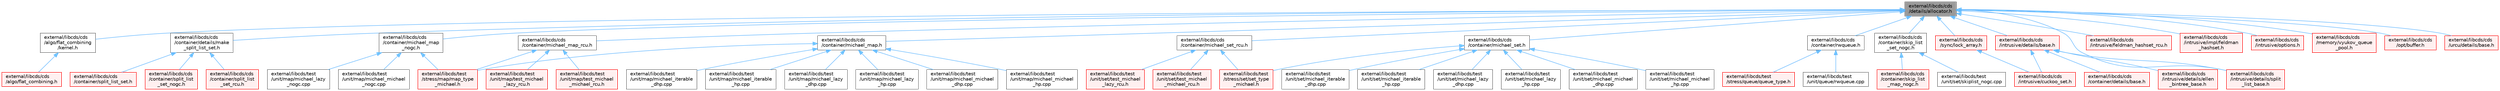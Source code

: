 digraph "external/libcds/cds/details/allocator.h"
{
 // LATEX_PDF_SIZE
  bgcolor="transparent";
  edge [fontname=Helvetica,fontsize=10,labelfontname=Helvetica,labelfontsize=10];
  node [fontname=Helvetica,fontsize=10,shape=box,height=0.2,width=0.4];
  Node1 [id="Node000001",label="external/libcds/cds\l/details/allocator.h",height=0.2,width=0.4,color="gray40", fillcolor="grey60", style="filled", fontcolor="black",tooltip=" "];
  Node1 -> Node2 [id="edge55_Node000001_Node000002",dir="back",color="steelblue1",style="solid",tooltip=" "];
  Node2 [id="Node000002",label="external/libcds/cds\l/algo/flat_combining\l/kernel.h",height=0.2,width=0.4,color="grey40", fillcolor="white", style="filled",URL="$libcds_2cds_2algo_2flat__combining_2kernel_8h.html",tooltip=" "];
  Node2 -> Node3 [id="edge56_Node000002_Node000003",dir="back",color="steelblue1",style="solid",tooltip=" "];
  Node3 [id="Node000003",label="external/libcds/cds\l/algo/flat_combining.h",height=0.2,width=0.4,color="red", fillcolor="#FFF0F0", style="filled",URL="$flat__combining_8h.html",tooltip=" "];
  Node1 -> Node40 [id="edge57_Node000001_Node000040",dir="back",color="steelblue1",style="solid",tooltip=" "];
  Node40 [id="Node000040",label="external/libcds/cds\l/container/details/make\l_split_list_set.h",height=0.2,width=0.4,color="grey40", fillcolor="white", style="filled",URL="$make__split__list__set_8h.html",tooltip=" "];
  Node40 -> Node41 [id="edge58_Node000040_Node000041",dir="back",color="steelblue1",style="solid",tooltip=" "];
  Node41 [id="Node000041",label="external/libcds/cds\l/container/split_list_set.h",height=0.2,width=0.4,color="red", fillcolor="#FFF0F0", style="filled",URL="$split__list__set_8h.html",tooltip=" "];
  Node40 -> Node74 [id="edge59_Node000040_Node000074",dir="back",color="steelblue1",style="solid",tooltip=" "];
  Node74 [id="Node000074",label="external/libcds/cds\l/container/split_list\l_set_nogc.h",height=0.2,width=0.4,color="red", fillcolor="#FFF0F0", style="filled",URL="$split__list__set__nogc_8h.html",tooltip=" "];
  Node40 -> Node80 [id="edge60_Node000040_Node000080",dir="back",color="steelblue1",style="solid",tooltip=" "];
  Node80 [id="Node000080",label="external/libcds/cds\l/container/split_list\l_set_rcu.h",height=0.2,width=0.4,color="red", fillcolor="#FFF0F0", style="filled",URL="$split__list__set__rcu_8h.html",tooltip=" "];
  Node1 -> Node98 [id="edge61_Node000001_Node000098",dir="back",color="steelblue1",style="solid",tooltip=" "];
  Node98 [id="Node000098",label="external/libcds/cds\l/container/michael_map.h",height=0.2,width=0.4,color="grey40", fillcolor="white", style="filled",URL="$michael__map_8h.html",tooltip=" "];
  Node98 -> Node99 [id="edge62_Node000098_Node000099",dir="back",color="steelblue1",style="solid",tooltip=" "];
  Node99 [id="Node000099",label="external/libcds/test\l/stress/map/map_type\l_michael.h",height=0.2,width=0.4,color="red", fillcolor="#FFF0F0", style="filled",URL="$map__type__michael_8h.html",tooltip=" "];
  Node98 -> Node109 [id="edge63_Node000098_Node000109",dir="back",color="steelblue1",style="solid",tooltip=" "];
  Node109 [id="Node000109",label="external/libcds/test\l/unit/map/michael_iterable\l_dhp.cpp",height=0.2,width=0.4,color="grey40", fillcolor="white", style="filled",URL="$map_2michael__iterable__dhp_8cpp.html",tooltip=" "];
  Node98 -> Node110 [id="edge64_Node000098_Node000110",dir="back",color="steelblue1",style="solid",tooltip=" "];
  Node110 [id="Node000110",label="external/libcds/test\l/unit/map/michael_iterable\l_hp.cpp",height=0.2,width=0.4,color="grey40", fillcolor="white", style="filled",URL="$map_2michael__iterable__hp_8cpp.html",tooltip=" "];
  Node98 -> Node111 [id="edge65_Node000098_Node000111",dir="back",color="steelblue1",style="solid",tooltip=" "];
  Node111 [id="Node000111",label="external/libcds/test\l/unit/map/michael_lazy\l_dhp.cpp",height=0.2,width=0.4,color="grey40", fillcolor="white", style="filled",URL="$map_2michael__lazy__dhp_8cpp.html",tooltip=" "];
  Node98 -> Node112 [id="edge66_Node000098_Node000112",dir="back",color="steelblue1",style="solid",tooltip=" "];
  Node112 [id="Node000112",label="external/libcds/test\l/unit/map/michael_lazy\l_hp.cpp",height=0.2,width=0.4,color="grey40", fillcolor="white", style="filled",URL="$map_2michael__lazy__hp_8cpp.html",tooltip=" "];
  Node98 -> Node113 [id="edge67_Node000098_Node000113",dir="back",color="steelblue1",style="solid",tooltip=" "];
  Node113 [id="Node000113",label="external/libcds/test\l/unit/map/michael_michael\l_dhp.cpp",height=0.2,width=0.4,color="grey40", fillcolor="white", style="filled",URL="$map_2michael__michael__dhp_8cpp.html",tooltip=" "];
  Node98 -> Node114 [id="edge68_Node000098_Node000114",dir="back",color="steelblue1",style="solid",tooltip=" "];
  Node114 [id="Node000114",label="external/libcds/test\l/unit/map/michael_michael\l_hp.cpp",height=0.2,width=0.4,color="grey40", fillcolor="white", style="filled",URL="$map_2michael__michael__hp_8cpp.html",tooltip=" "];
  Node1 -> Node115 [id="edge69_Node000001_Node000115",dir="back",color="steelblue1",style="solid",tooltip=" "];
  Node115 [id="Node000115",label="external/libcds/cds\l/container/michael_map\l_nogc.h",height=0.2,width=0.4,color="grey40", fillcolor="white", style="filled",URL="$michael__map__nogc_8h.html",tooltip=" "];
  Node115 -> Node99 [id="edge70_Node000115_Node000099",dir="back",color="steelblue1",style="solid",tooltip=" "];
  Node115 -> Node116 [id="edge71_Node000115_Node000116",dir="back",color="steelblue1",style="solid",tooltip=" "];
  Node116 [id="Node000116",label="external/libcds/test\l/unit/map/michael_lazy\l_nogc.cpp",height=0.2,width=0.4,color="grey40", fillcolor="white", style="filled",URL="$map_2michael__lazy__nogc_8cpp.html",tooltip=" "];
  Node115 -> Node117 [id="edge72_Node000115_Node000117",dir="back",color="steelblue1",style="solid",tooltip=" "];
  Node117 [id="Node000117",label="external/libcds/test\l/unit/map/michael_michael\l_nogc.cpp",height=0.2,width=0.4,color="grey40", fillcolor="white", style="filled",URL="$map_2michael__michael__nogc_8cpp.html",tooltip=" "];
  Node1 -> Node118 [id="edge73_Node000001_Node000118",dir="back",color="steelblue1",style="solid",tooltip=" "];
  Node118 [id="Node000118",label="external/libcds/cds\l/container/michael_map_rcu.h",height=0.2,width=0.4,color="grey40", fillcolor="white", style="filled",URL="$michael__map__rcu_8h.html",tooltip=" "];
  Node118 -> Node99 [id="edge74_Node000118_Node000099",dir="back",color="steelblue1",style="solid",tooltip=" "];
  Node118 -> Node119 [id="edge75_Node000118_Node000119",dir="back",color="steelblue1",style="solid",tooltip=" "];
  Node119 [id="Node000119",label="external/libcds/test\l/unit/map/test_michael\l_lazy_rcu.h",height=0.2,width=0.4,color="red", fillcolor="#FFF0F0", style="filled",URL="$map_2test__michael__lazy__rcu_8h.html",tooltip=" "];
  Node118 -> Node123 [id="edge76_Node000118_Node000123",dir="back",color="steelblue1",style="solid",tooltip=" "];
  Node123 [id="Node000123",label="external/libcds/test\l/unit/map/test_michael\l_michael_rcu.h",height=0.2,width=0.4,color="red", fillcolor="#FFF0F0", style="filled",URL="$map_2test__michael__michael__rcu_8h.html",tooltip=" "];
  Node1 -> Node127 [id="edge77_Node000001_Node000127",dir="back",color="steelblue1",style="solid",tooltip=" "];
  Node127 [id="Node000127",label="external/libcds/cds\l/container/michael_set.h",height=0.2,width=0.4,color="grey40", fillcolor="white", style="filled",URL="$container_2michael__set_8h.html",tooltip=" "];
  Node127 -> Node128 [id="edge78_Node000127_Node000128",dir="back",color="steelblue1",style="solid",tooltip=" "];
  Node128 [id="Node000128",label="external/libcds/test\l/stress/set/set_type\l_michael.h",height=0.2,width=0.4,color="red", fillcolor="#FFF0F0", style="filled",URL="$set__type__michael_8h.html",tooltip=" "];
  Node127 -> Node137 [id="edge79_Node000127_Node000137",dir="back",color="steelblue1",style="solid",tooltip=" "];
  Node137 [id="Node000137",label="external/libcds/test\l/unit/set/michael_iterable\l_dhp.cpp",height=0.2,width=0.4,color="grey40", fillcolor="white", style="filled",URL="$set_2michael__iterable__dhp_8cpp.html",tooltip=" "];
  Node127 -> Node138 [id="edge80_Node000127_Node000138",dir="back",color="steelblue1",style="solid",tooltip=" "];
  Node138 [id="Node000138",label="external/libcds/test\l/unit/set/michael_iterable\l_hp.cpp",height=0.2,width=0.4,color="grey40", fillcolor="white", style="filled",URL="$set_2michael__iterable__hp_8cpp.html",tooltip=" "];
  Node127 -> Node139 [id="edge81_Node000127_Node000139",dir="back",color="steelblue1",style="solid",tooltip=" "];
  Node139 [id="Node000139",label="external/libcds/test\l/unit/set/michael_lazy\l_dhp.cpp",height=0.2,width=0.4,color="grey40", fillcolor="white", style="filled",URL="$set_2michael__lazy__dhp_8cpp.html",tooltip=" "];
  Node127 -> Node140 [id="edge82_Node000127_Node000140",dir="back",color="steelblue1",style="solid",tooltip=" "];
  Node140 [id="Node000140",label="external/libcds/test\l/unit/set/michael_lazy\l_hp.cpp",height=0.2,width=0.4,color="grey40", fillcolor="white", style="filled",URL="$set_2michael__lazy__hp_8cpp.html",tooltip=" "];
  Node127 -> Node141 [id="edge83_Node000127_Node000141",dir="back",color="steelblue1",style="solid",tooltip=" "];
  Node141 [id="Node000141",label="external/libcds/test\l/unit/set/michael_michael\l_dhp.cpp",height=0.2,width=0.4,color="grey40", fillcolor="white", style="filled",URL="$set_2michael__michael__dhp_8cpp.html",tooltip=" "];
  Node127 -> Node142 [id="edge84_Node000127_Node000142",dir="back",color="steelblue1",style="solid",tooltip=" "];
  Node142 [id="Node000142",label="external/libcds/test\l/unit/set/michael_michael\l_hp.cpp",height=0.2,width=0.4,color="grey40", fillcolor="white", style="filled",URL="$set_2michael__michael__hp_8cpp.html",tooltip=" "];
  Node1 -> Node143 [id="edge85_Node000001_Node000143",dir="back",color="steelblue1",style="solid",tooltip=" "];
  Node143 [id="Node000143",label="external/libcds/cds\l/container/michael_set_rcu.h",height=0.2,width=0.4,color="grey40", fillcolor="white", style="filled",URL="$container_2michael__set__rcu_8h.html",tooltip=" "];
  Node143 -> Node128 [id="edge86_Node000143_Node000128",dir="back",color="steelblue1",style="solid",tooltip=" "];
  Node143 -> Node144 [id="edge87_Node000143_Node000144",dir="back",color="steelblue1",style="solid",tooltip=" "];
  Node144 [id="Node000144",label="external/libcds/test\l/unit/set/test_michael\l_lazy_rcu.h",height=0.2,width=0.4,color="red", fillcolor="#FFF0F0", style="filled",URL="$set_2test__michael__lazy__rcu_8h.html",tooltip=" "];
  Node143 -> Node148 [id="edge88_Node000143_Node000148",dir="back",color="steelblue1",style="solid",tooltip=" "];
  Node148 [id="Node000148",label="external/libcds/test\l/unit/set/test_michael\l_michael_rcu.h",height=0.2,width=0.4,color="red", fillcolor="#FFF0F0", style="filled",URL="$set_2test__michael__michael__rcu_8h.html",tooltip=" "];
  Node1 -> Node152 [id="edge89_Node000001_Node000152",dir="back",color="steelblue1",style="solid",tooltip=" "];
  Node152 [id="Node000152",label="external/libcds/cds\l/container/rwqueue.h",height=0.2,width=0.4,color="grey40", fillcolor="white", style="filled",URL="$rwqueue_8h.html",tooltip=" "];
  Node152 -> Node5 [id="edge90_Node000152_Node000005",dir="back",color="steelblue1",style="solid",tooltip=" "];
  Node5 [id="Node000005",label="external/libcds/test\l/stress/queue/queue_type.h",height=0.2,width=0.4,color="red", fillcolor="#FFF0F0", style="filled",URL="$queue__type_8h.html",tooltip=" "];
  Node152 -> Node153 [id="edge91_Node000152_Node000153",dir="back",color="steelblue1",style="solid",tooltip=" "];
  Node153 [id="Node000153",label="external/libcds/test\l/unit/queue/rwqueue.cpp",height=0.2,width=0.4,color="grey40", fillcolor="white", style="filled",URL="$rwqueue_8cpp.html",tooltip=" "];
  Node1 -> Node154 [id="edge92_Node000001_Node000154",dir="back",color="steelblue1",style="solid",tooltip=" "];
  Node154 [id="Node000154",label="external/libcds/cds\l/container/skip_list\l_set_nogc.h",height=0.2,width=0.4,color="grey40", fillcolor="white", style="filled",URL="$skip__list__set__nogc_8h.html",tooltip=" "];
  Node154 -> Node155 [id="edge93_Node000154_Node000155",dir="back",color="steelblue1",style="solid",tooltip=" "];
  Node155 [id="Node000155",label="external/libcds/cds\l/container/skip_list\l_map_nogc.h",height=0.2,width=0.4,color="red", fillcolor="#FFF0F0", style="filled",URL="$skip__list__map__nogc_8h.html",tooltip=" "];
  Node154 -> Node167 [id="edge94_Node000154_Node000167",dir="back",color="steelblue1",style="solid",tooltip=" "];
  Node167 [id="Node000167",label="external/libcds/test\l/unit/set/skiplist_nogc.cpp",height=0.2,width=0.4,color="grey40", fillcolor="white", style="filled",URL="$set_2skiplist__nogc_8cpp.html",tooltip=" "];
  Node1 -> Node168 [id="edge95_Node000001_Node000168",dir="back",color="steelblue1",style="solid",tooltip=" "];
  Node168 [id="Node000168",label="external/libcds/cds\l/intrusive/details/base.h",height=0.2,width=0.4,color="red", fillcolor="#FFF0F0", style="filled",URL="$external_2libcds_2cds_2intrusive_2details_2base_8h.html",tooltip=" "];
  Node168 -> Node169 [id="edge96_Node000168_Node000169",dir="back",color="steelblue1",style="solid",tooltip=" "];
  Node169 [id="Node000169",label="external/libcds/cds\l/container/details/base.h",height=0.2,width=0.4,color="red", fillcolor="#FFF0F0", style="filled",URL="$external_2libcds_2cds_2container_2details_2base_8h.html",tooltip=" "];
  Node168 -> Node480 [id="edge97_Node000168_Node000480",dir="back",color="steelblue1",style="solid",tooltip=" "];
  Node480 [id="Node000480",label="external/libcds/cds\l/intrusive/cuckoo_set.h",height=0.2,width=0.4,color="red", fillcolor="#FFF0F0", style="filled",URL="$intrusive_2cuckoo__set_8h.html",tooltip=" "];
  Node168 -> Node488 [id="edge98_Node000168_Node000488",dir="back",color="steelblue1",style="solid",tooltip=" "];
  Node488 [id="Node000488",label="external/libcds/cds\l/intrusive/details/ellen\l_bintree_base.h",height=0.2,width=0.4,color="red", fillcolor="#FFF0F0", style="filled",URL="$intrusive_2details_2ellen__bintree__base_8h.html",tooltip=" "];
  Node168 -> Node595 [id="edge99_Node000168_Node000595",dir="back",color="steelblue1",style="solid",tooltip=" "];
  Node595 [id="Node000595",label="external/libcds/cds\l/intrusive/details/split\l_list_base.h",height=0.2,width=0.4,color="red", fillcolor="#FFF0F0", style="filled",URL="$intrusive_2details_2split__list__base_8h.html",tooltip=" "];
  Node1 -> Node595 [id="edge100_Node000001_Node000595",dir="back",color="steelblue1",style="solid",tooltip=" "];
  Node1 -> Node495 [id="edge101_Node000001_Node000495",dir="back",color="steelblue1",style="solid",tooltip=" "];
  Node495 [id="Node000495",label="external/libcds/cds\l/intrusive/feldman_hashset_rcu.h",height=0.2,width=0.4,color="red", fillcolor="#FFF0F0", style="filled",URL="$intrusive_2feldman__hashset__rcu_8h.html",tooltip=" "];
  Node1 -> Node498 [id="edge102_Node000001_Node000498",dir="back",color="steelblue1",style="solid",tooltip=" "];
  Node498 [id="Node000498",label="external/libcds/cds\l/intrusive/impl/feldman\l_hashset.h",height=0.2,width=0.4,color="red", fillcolor="#FFF0F0", style="filled",URL="$intrusive_2impl_2feldman__hashset_8h.html",tooltip=" "];
  Node1 -> Node625 [id="edge103_Node000001_Node000625",dir="back",color="steelblue1",style="solid",tooltip=" "];
  Node625 [id="Node000625",label="external/libcds/cds\l/intrusive/options.h",height=0.2,width=0.4,color="red", fillcolor="#FFF0F0", style="filled",URL="$intrusive_2options_8h.html",tooltip=" "];
  Node1 -> Node383 [id="edge104_Node000001_Node000383",dir="back",color="steelblue1",style="solid",tooltip=" "];
  Node383 [id="Node000383",label="external/libcds/cds\l/memory/vyukov_queue\l_pool.h",height=0.2,width=0.4,color="red", fillcolor="#FFF0F0", style="filled",URL="$vyukov__queue__pool_8h.html",tooltip=" "];
  Node1 -> Node627 [id="edge105_Node000001_Node000627",dir="back",color="steelblue1",style="solid",tooltip=" "];
  Node627 [id="Node000627",label="external/libcds/cds\l/opt/buffer.h",height=0.2,width=0.4,color="red", fillcolor="#FFF0F0", style="filled",URL="$external_2libcds_2cds_2opt_2buffer_8h.html",tooltip=" "];
  Node1 -> Node629 [id="edge106_Node000001_Node000629",dir="back",color="steelblue1",style="solid",tooltip=" "];
  Node629 [id="Node000629",label="external/libcds/cds\l/sync/lock_array.h",height=0.2,width=0.4,color="red", fillcolor="#FFF0F0", style="filled",URL="$lock__array_8h.html",tooltip=" "];
  Node629 -> Node480 [id="edge107_Node000629_Node000480",dir="back",color="steelblue1",style="solid",tooltip=" "];
  Node1 -> Node652 [id="edge108_Node000001_Node000652",dir="back",color="steelblue1",style="solid",tooltip=" "];
  Node652 [id="Node000652",label="external/libcds/cds\l/urcu/details/base.h",height=0.2,width=0.4,color="red", fillcolor="#FFF0F0", style="filled",URL="$external_2libcds_2cds_2urcu_2details_2base_8h.html",tooltip=" "];
}
